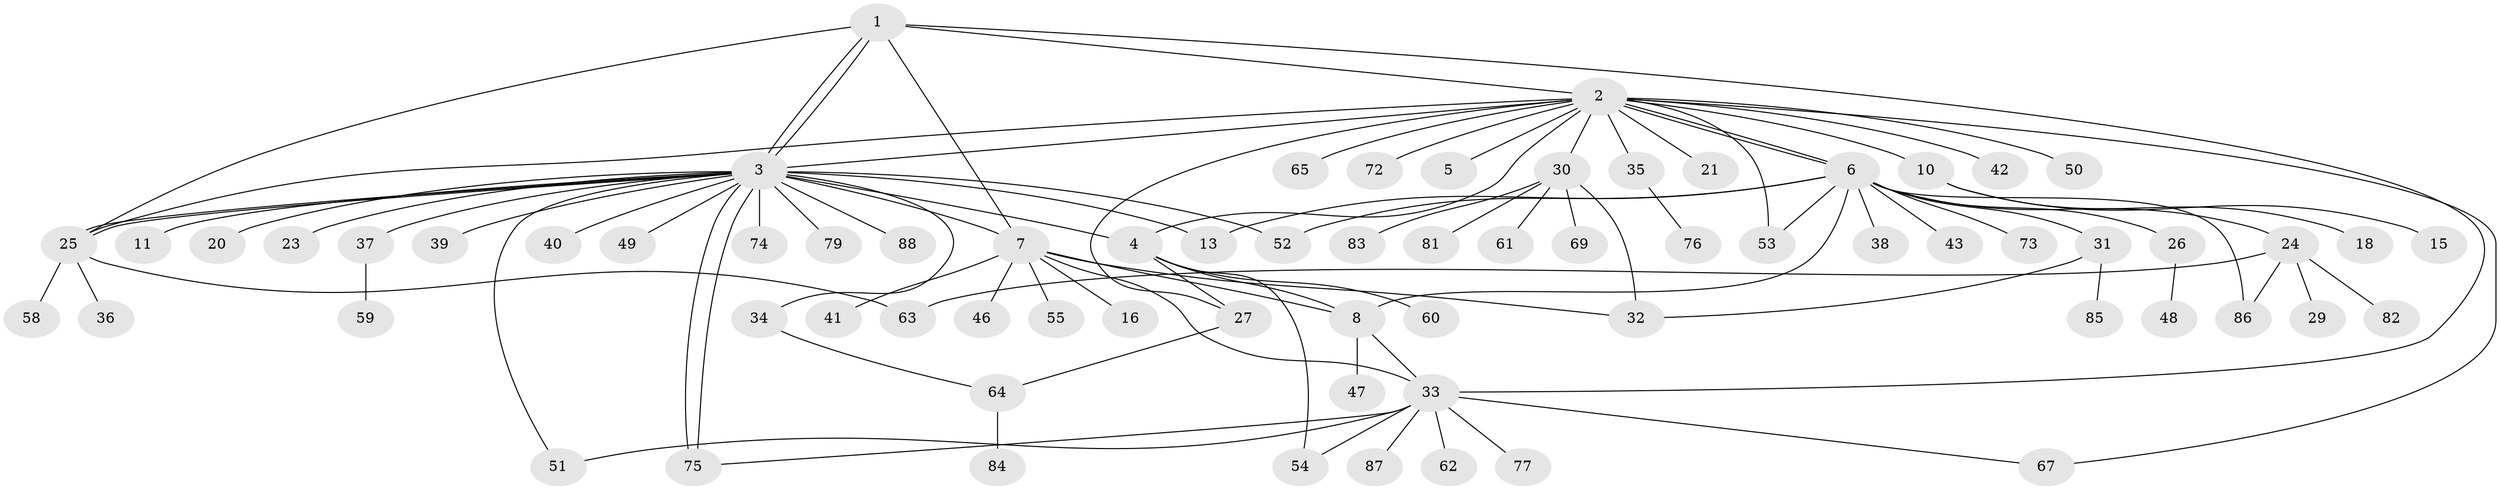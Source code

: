// Generated by graph-tools (version 1.1) at 2025/51/02/27/25 19:51:53]
// undirected, 71 vertices, 96 edges
graph export_dot {
graph [start="1"]
  node [color=gray90,style=filled];
  1 [super="+22"];
  2 [super="+19"];
  3 [super="+71"];
  4 [super="+14"];
  5 [super="+56"];
  6 [super="+9"];
  7 [super="+12"];
  8 [super="+44"];
  10 [super="+17"];
  11;
  13 [super="+45"];
  15;
  16;
  18;
  20;
  21;
  23;
  24 [super="+80"];
  25 [super="+28"];
  26;
  27 [super="+70"];
  29;
  30 [super="+57"];
  31 [super="+66"];
  32;
  33 [super="+78"];
  34;
  35;
  36;
  37;
  38;
  39;
  40;
  41;
  42;
  43;
  46;
  47;
  48;
  49;
  50;
  51;
  52;
  53;
  54;
  55;
  58;
  59;
  60;
  61;
  62;
  63;
  64 [super="+68"];
  65;
  67;
  69;
  72;
  73;
  74;
  75;
  76;
  77;
  79;
  81;
  82;
  83;
  84;
  85;
  86;
  87;
  88;
  1 -- 2;
  1 -- 3;
  1 -- 3;
  1 -- 33;
  1 -- 7;
  1 -- 25;
  2 -- 3;
  2 -- 5;
  2 -- 6;
  2 -- 6;
  2 -- 10;
  2 -- 21;
  2 -- 30;
  2 -- 35;
  2 -- 42;
  2 -- 50;
  2 -- 53;
  2 -- 65;
  2 -- 67;
  2 -- 4;
  2 -- 72;
  2 -- 25;
  2 -- 27;
  3 -- 4 [weight=2];
  3 -- 7 [weight=2];
  3 -- 11;
  3 -- 13;
  3 -- 20;
  3 -- 23;
  3 -- 25;
  3 -- 25;
  3 -- 34;
  3 -- 37;
  3 -- 39;
  3 -- 40;
  3 -- 49;
  3 -- 51;
  3 -- 52;
  3 -- 74;
  3 -- 75;
  3 -- 75;
  3 -- 79;
  3 -- 88;
  4 -- 60;
  4 -- 54;
  4 -- 27;
  4 -- 8;
  6 -- 24;
  6 -- 26;
  6 -- 31;
  6 -- 38;
  6 -- 53;
  6 -- 86;
  6 -- 52;
  6 -- 8;
  6 -- 73;
  6 -- 43;
  6 -- 13;
  7 -- 8;
  7 -- 16;
  7 -- 33;
  7 -- 41;
  7 -- 55;
  7 -- 32;
  7 -- 46;
  8 -- 47;
  8 -- 33;
  10 -- 15;
  10 -- 18;
  24 -- 29;
  24 -- 63;
  24 -- 82;
  24 -- 86;
  25 -- 36;
  25 -- 58;
  25 -- 63;
  26 -- 48;
  27 -- 64;
  30 -- 61;
  30 -- 81;
  30 -- 32;
  30 -- 83;
  30 -- 69;
  31 -- 32;
  31 -- 85;
  33 -- 51;
  33 -- 54;
  33 -- 62;
  33 -- 67;
  33 -- 77;
  33 -- 87;
  33 -- 75;
  34 -- 64;
  35 -- 76;
  37 -- 59;
  64 -- 84;
}
